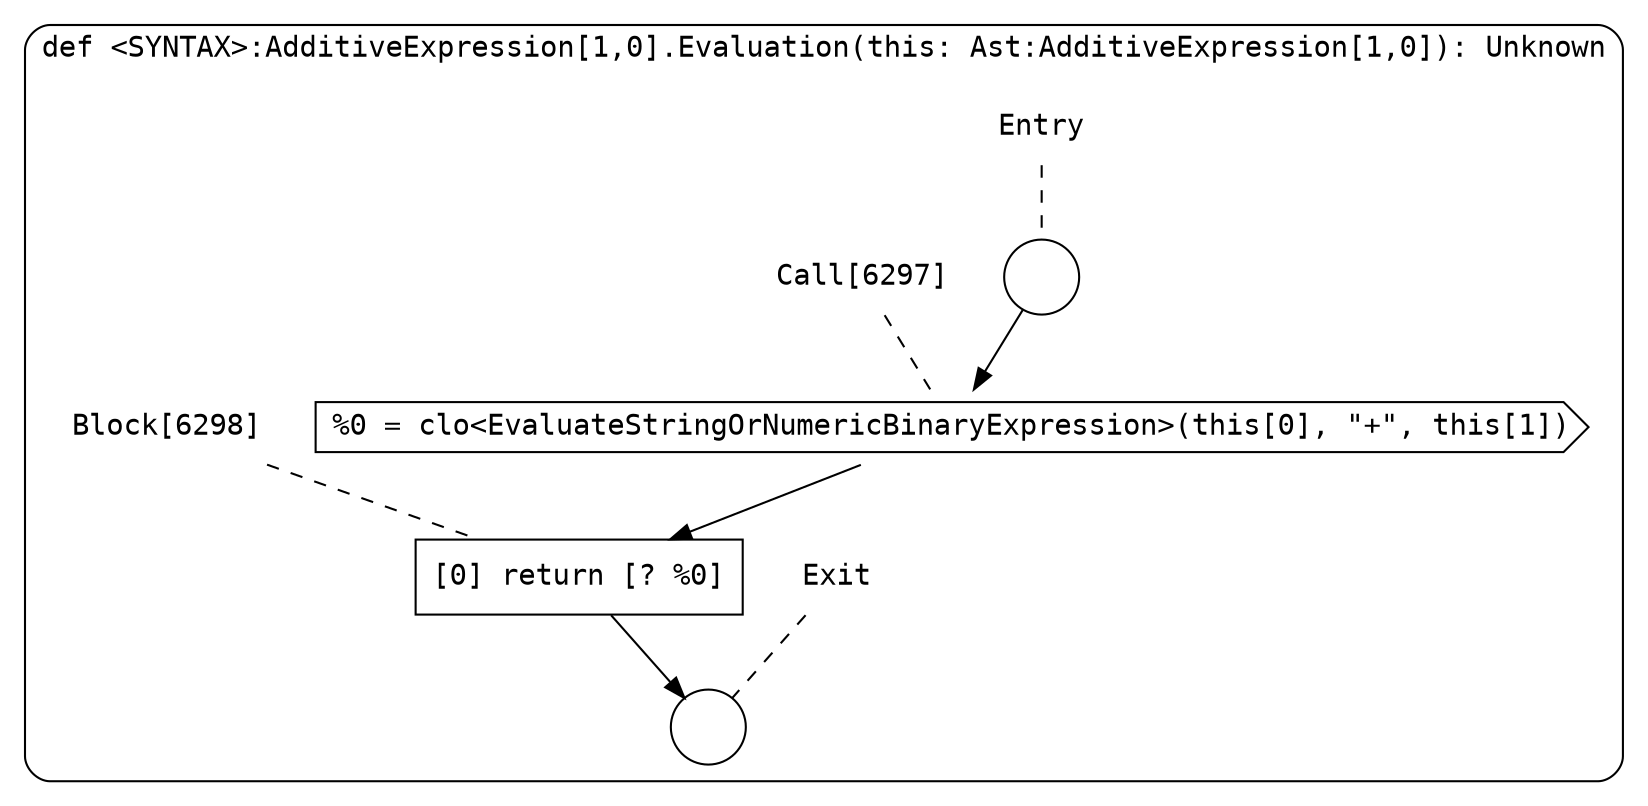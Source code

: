 digraph {
  graph [fontname = "Consolas"]
  node [fontname = "Consolas"]
  edge [fontname = "Consolas"]
  subgraph cluster1314 {
    label = "def <SYNTAX>:AdditiveExpression[1,0].Evaluation(this: Ast:AdditiveExpression[1,0]): Unknown"
    style = rounded
    cluster1314_entry_name [shape=none, label=<<font color="black">Entry</font>>]
    cluster1314_entry_name -> cluster1314_entry [arrowhead=none, color="black", style=dashed]
    cluster1314_entry [shape=circle label=" " color="black" fillcolor="white" style=filled]
    cluster1314_entry -> node6297 [color="black"]
    cluster1314_exit_name [shape=none, label=<<font color="black">Exit</font>>]
    cluster1314_exit_name -> cluster1314_exit [arrowhead=none, color="black", style=dashed]
    cluster1314_exit [shape=circle label=" " color="black" fillcolor="white" style=filled]
    node6297_name [shape=none, label=<<font color="black">Call[6297]</font>>]
    node6297_name -> node6297 [arrowhead=none, color="black", style=dashed]
    node6297 [shape=cds, label=<<font color="black">%0 = clo&lt;EvaluateStringOrNumericBinaryExpression&gt;(this[0], &quot;+&quot;, this[1])</font>> color="black" fillcolor="white", style=filled]
    node6297 -> node6298 [color="black"]
    node6298_name [shape=none, label=<<font color="black">Block[6298]</font>>]
    node6298_name -> node6298 [arrowhead=none, color="black", style=dashed]
    node6298 [shape=box, label=<<font color="black">[0] return [? %0]<BR ALIGN="LEFT"/></font>> color="black" fillcolor="white", style=filled]
    node6298 -> cluster1314_exit [color="black"]
  }
}